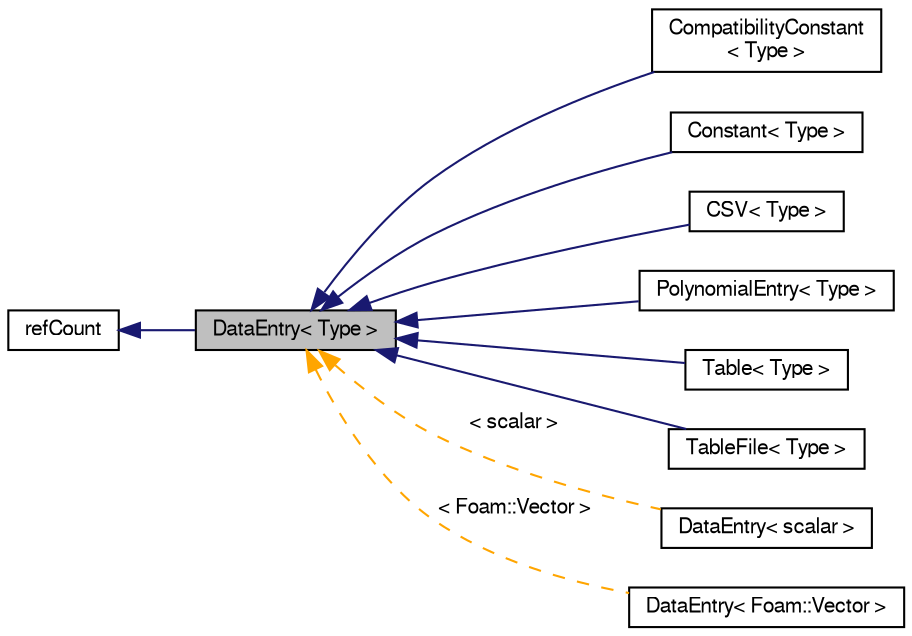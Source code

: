 digraph "DataEntry&lt; Type &gt;"
{
  bgcolor="transparent";
  edge [fontname="FreeSans",fontsize="10",labelfontname="FreeSans",labelfontsize="10"];
  node [fontname="FreeSans",fontsize="10",shape=record];
  rankdir="LR";
  Node1 [label="DataEntry\< Type \>",height=0.2,width=0.4,color="black", fillcolor="grey75", style="filled" fontcolor="black"];
  Node2 -> Node1 [dir="back",color="midnightblue",fontsize="10",style="solid",fontname="FreeSans"];
  Node2 [label="refCount",height=0.2,width=0.4,color="black",URL="$a02045.html",tooltip="Reference counter for various OpenFOAM components. "];
  Node1 -> Node3 [dir="back",color="midnightblue",fontsize="10",style="solid",fontname="FreeSans"];
  Node3 [label="CompatibilityConstant\l\< Type \>",height=0.2,width=0.4,color="black",URL="$a00316.html",tooltip="Templated basic entry that holds a constant value for backwards compatibility (when DataEntry type is..."];
  Node1 -> Node4 [dir="back",color="midnightblue",fontsize="10",style="solid",fontname="FreeSans"];
  Node4 [label="Constant\< Type \>",height=0.2,width=0.4,color="black",URL="$a00348.html",tooltip="Templated basic entry that holds a constant value. "];
  Node1 -> Node5 [dir="back",color="midnightblue",fontsize="10",style="solid",fontname="FreeSans"];
  Node5 [label="CSV\< Type \>",height=0.2,width=0.4,color="black",URL="$a00417.html",tooltip="Templated CSV container data entry. Reference column is always a scalar, e.g. time. "];
  Node1 -> Node6 [dir="back",color="midnightblue",fontsize="10",style="solid",fontname="FreeSans"];
  Node6 [label="PolynomialEntry\< Type \>",height=0.2,width=0.4,color="black",URL="$a01873.html",tooltip="PolynomialEntry container data entry for scalars. Items are stored in a list of Tuple2&#39;s. Data is input in the form, e.g. for an entry &lt;entryName&gt; that describes y = x^2 + 2x^3. "];
  Node1 -> Node7 [dir="back",color="midnightblue",fontsize="10",style="solid",fontname="FreeSans"];
  Node7 [label="Table\< Type \>",height=0.2,width=0.4,color="black",URL="$a02478.html",tooltip="Templated table container data entry. Items are stored in a list of Tuple2&#39;s. First column is always ..."];
  Node1 -> Node8 [dir="back",color="midnightblue",fontsize="10",style="solid",fontname="FreeSans"];
  Node8 [label="TableFile\< Type \>",height=0.2,width=0.4,color="black",URL="$a02480.html",tooltip="Templated table container data entry where data is read from file. "];
  Node1 -> Node9 [dir="back",color="orange",fontsize="10",style="dashed",label=" \< scalar \>" ,fontname="FreeSans"];
  Node9 [label="DataEntry\< scalar \>",height=0.2,width=0.4,color="black",URL="$a00480.html"];
  Node1 -> Node10 [dir="back",color="orange",fontsize="10",style="dashed",label=" \< Foam::Vector \>" ,fontname="FreeSans"];
  Node10 [label="DataEntry\< Foam::Vector \>",height=0.2,width=0.4,color="black",URL="$a00480.html"];
}

